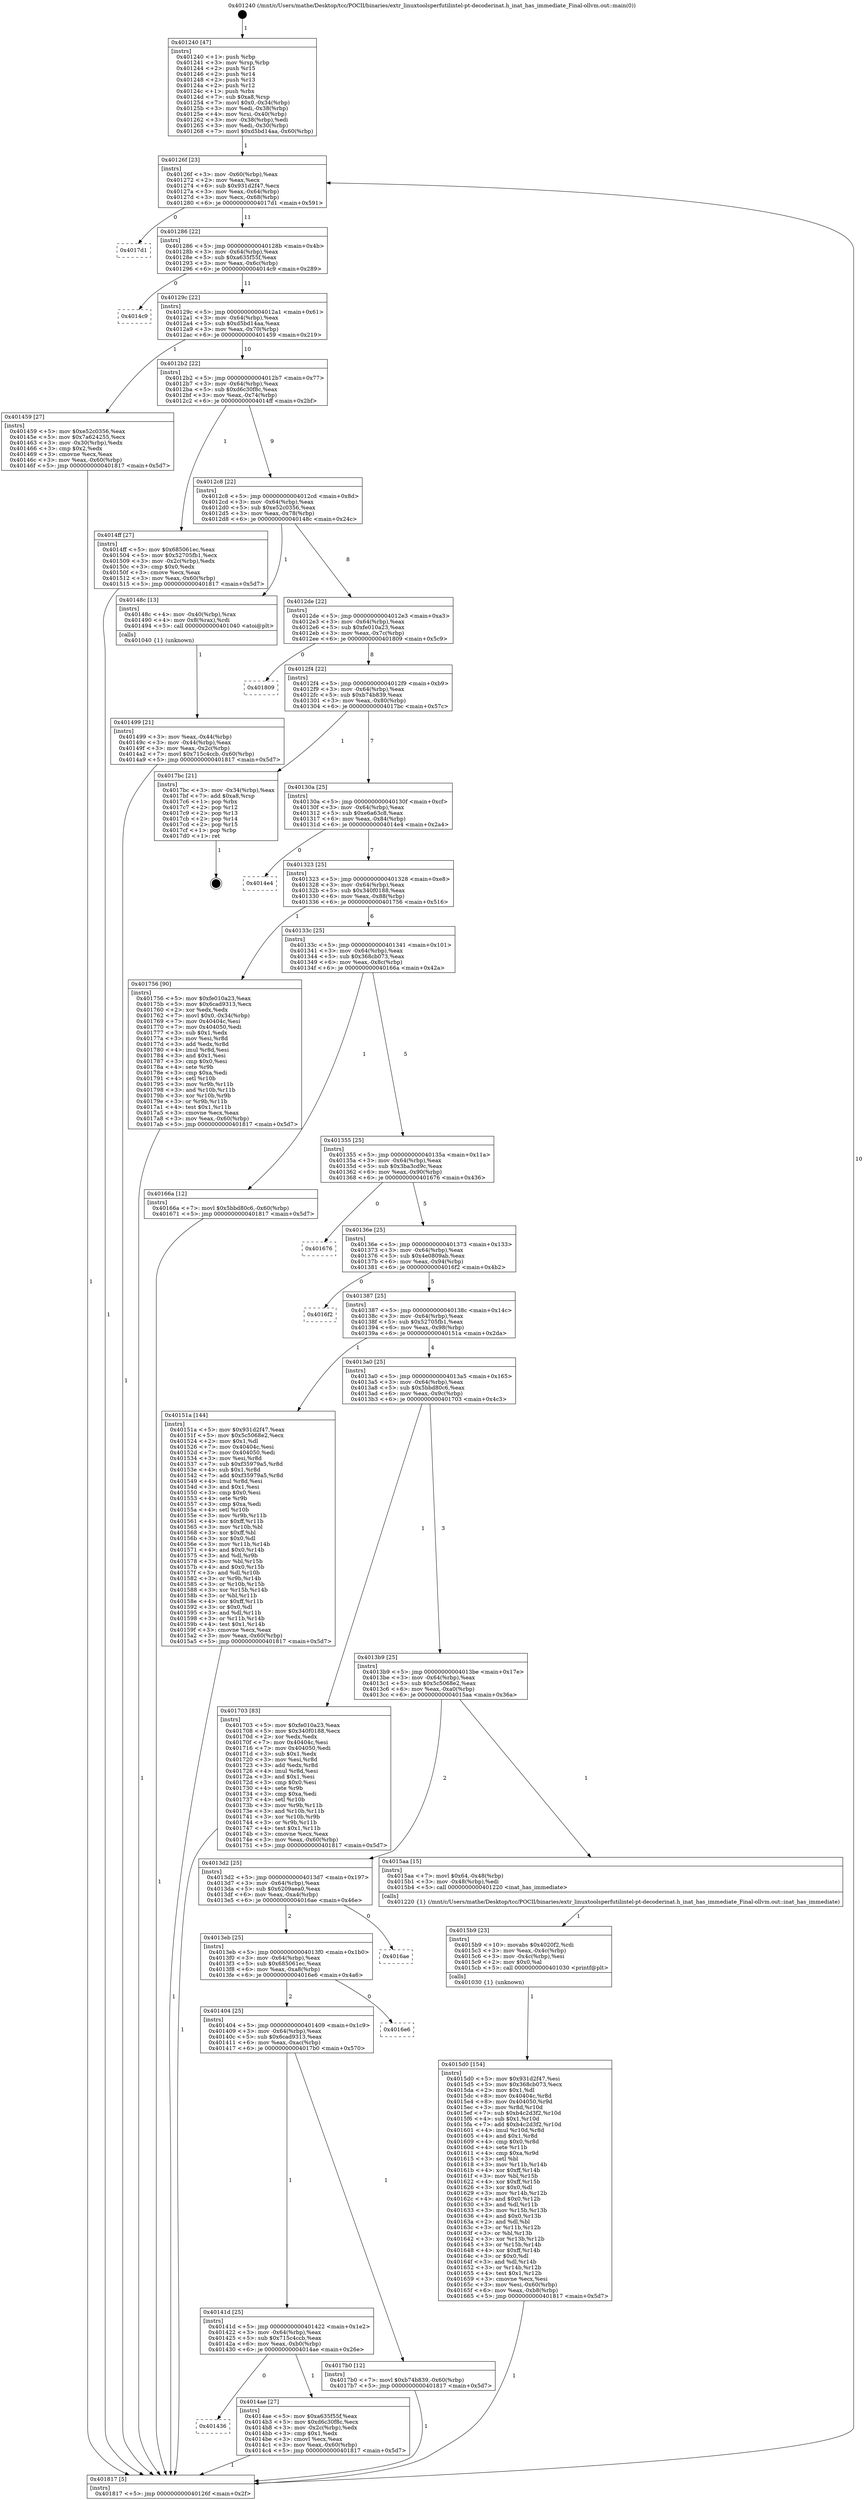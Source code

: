 digraph "0x401240" {
  label = "0x401240 (/mnt/c/Users/mathe/Desktop/tcc/POCII/binaries/extr_linuxtoolsperfutilintel-pt-decoderinat.h_inat_has_immediate_Final-ollvm.out::main(0))"
  labelloc = "t"
  node[shape=record]

  Entry [label="",width=0.3,height=0.3,shape=circle,fillcolor=black,style=filled]
  "0x40126f" [label="{
     0x40126f [23]\l
     | [instrs]\l
     &nbsp;&nbsp;0x40126f \<+3\>: mov -0x60(%rbp),%eax\l
     &nbsp;&nbsp;0x401272 \<+2\>: mov %eax,%ecx\l
     &nbsp;&nbsp;0x401274 \<+6\>: sub $0x931d2f47,%ecx\l
     &nbsp;&nbsp;0x40127a \<+3\>: mov %eax,-0x64(%rbp)\l
     &nbsp;&nbsp;0x40127d \<+3\>: mov %ecx,-0x68(%rbp)\l
     &nbsp;&nbsp;0x401280 \<+6\>: je 00000000004017d1 \<main+0x591\>\l
  }"]
  "0x4017d1" [label="{
     0x4017d1\l
  }", style=dashed]
  "0x401286" [label="{
     0x401286 [22]\l
     | [instrs]\l
     &nbsp;&nbsp;0x401286 \<+5\>: jmp 000000000040128b \<main+0x4b\>\l
     &nbsp;&nbsp;0x40128b \<+3\>: mov -0x64(%rbp),%eax\l
     &nbsp;&nbsp;0x40128e \<+5\>: sub $0xa635f55f,%eax\l
     &nbsp;&nbsp;0x401293 \<+3\>: mov %eax,-0x6c(%rbp)\l
     &nbsp;&nbsp;0x401296 \<+6\>: je 00000000004014c9 \<main+0x289\>\l
  }"]
  Exit [label="",width=0.3,height=0.3,shape=circle,fillcolor=black,style=filled,peripheries=2]
  "0x4014c9" [label="{
     0x4014c9\l
  }", style=dashed]
  "0x40129c" [label="{
     0x40129c [22]\l
     | [instrs]\l
     &nbsp;&nbsp;0x40129c \<+5\>: jmp 00000000004012a1 \<main+0x61\>\l
     &nbsp;&nbsp;0x4012a1 \<+3\>: mov -0x64(%rbp),%eax\l
     &nbsp;&nbsp;0x4012a4 \<+5\>: sub $0xd5bd14aa,%eax\l
     &nbsp;&nbsp;0x4012a9 \<+3\>: mov %eax,-0x70(%rbp)\l
     &nbsp;&nbsp;0x4012ac \<+6\>: je 0000000000401459 \<main+0x219\>\l
  }"]
  "0x4015d0" [label="{
     0x4015d0 [154]\l
     | [instrs]\l
     &nbsp;&nbsp;0x4015d0 \<+5\>: mov $0x931d2f47,%esi\l
     &nbsp;&nbsp;0x4015d5 \<+5\>: mov $0x368cb073,%ecx\l
     &nbsp;&nbsp;0x4015da \<+2\>: mov $0x1,%dl\l
     &nbsp;&nbsp;0x4015dc \<+8\>: mov 0x40404c,%r8d\l
     &nbsp;&nbsp;0x4015e4 \<+8\>: mov 0x404050,%r9d\l
     &nbsp;&nbsp;0x4015ec \<+3\>: mov %r8d,%r10d\l
     &nbsp;&nbsp;0x4015ef \<+7\>: sub $0xb4c2d3f2,%r10d\l
     &nbsp;&nbsp;0x4015f6 \<+4\>: sub $0x1,%r10d\l
     &nbsp;&nbsp;0x4015fa \<+7\>: add $0xb4c2d3f2,%r10d\l
     &nbsp;&nbsp;0x401601 \<+4\>: imul %r10d,%r8d\l
     &nbsp;&nbsp;0x401605 \<+4\>: and $0x1,%r8d\l
     &nbsp;&nbsp;0x401609 \<+4\>: cmp $0x0,%r8d\l
     &nbsp;&nbsp;0x40160d \<+4\>: sete %r11b\l
     &nbsp;&nbsp;0x401611 \<+4\>: cmp $0xa,%r9d\l
     &nbsp;&nbsp;0x401615 \<+3\>: setl %bl\l
     &nbsp;&nbsp;0x401618 \<+3\>: mov %r11b,%r14b\l
     &nbsp;&nbsp;0x40161b \<+4\>: xor $0xff,%r14b\l
     &nbsp;&nbsp;0x40161f \<+3\>: mov %bl,%r15b\l
     &nbsp;&nbsp;0x401622 \<+4\>: xor $0xff,%r15b\l
     &nbsp;&nbsp;0x401626 \<+3\>: xor $0x0,%dl\l
     &nbsp;&nbsp;0x401629 \<+3\>: mov %r14b,%r12b\l
     &nbsp;&nbsp;0x40162c \<+4\>: and $0x0,%r12b\l
     &nbsp;&nbsp;0x401630 \<+3\>: and %dl,%r11b\l
     &nbsp;&nbsp;0x401633 \<+3\>: mov %r15b,%r13b\l
     &nbsp;&nbsp;0x401636 \<+4\>: and $0x0,%r13b\l
     &nbsp;&nbsp;0x40163a \<+2\>: and %dl,%bl\l
     &nbsp;&nbsp;0x40163c \<+3\>: or %r11b,%r12b\l
     &nbsp;&nbsp;0x40163f \<+3\>: or %bl,%r13b\l
     &nbsp;&nbsp;0x401642 \<+3\>: xor %r13b,%r12b\l
     &nbsp;&nbsp;0x401645 \<+3\>: or %r15b,%r14b\l
     &nbsp;&nbsp;0x401648 \<+4\>: xor $0xff,%r14b\l
     &nbsp;&nbsp;0x40164c \<+3\>: or $0x0,%dl\l
     &nbsp;&nbsp;0x40164f \<+3\>: and %dl,%r14b\l
     &nbsp;&nbsp;0x401652 \<+3\>: or %r14b,%r12b\l
     &nbsp;&nbsp;0x401655 \<+4\>: test $0x1,%r12b\l
     &nbsp;&nbsp;0x401659 \<+3\>: cmovne %ecx,%esi\l
     &nbsp;&nbsp;0x40165c \<+3\>: mov %esi,-0x60(%rbp)\l
     &nbsp;&nbsp;0x40165f \<+6\>: mov %eax,-0xb8(%rbp)\l
     &nbsp;&nbsp;0x401665 \<+5\>: jmp 0000000000401817 \<main+0x5d7\>\l
  }"]
  "0x401459" [label="{
     0x401459 [27]\l
     | [instrs]\l
     &nbsp;&nbsp;0x401459 \<+5\>: mov $0xe52c0356,%eax\l
     &nbsp;&nbsp;0x40145e \<+5\>: mov $0x7a624255,%ecx\l
     &nbsp;&nbsp;0x401463 \<+3\>: mov -0x30(%rbp),%edx\l
     &nbsp;&nbsp;0x401466 \<+3\>: cmp $0x2,%edx\l
     &nbsp;&nbsp;0x401469 \<+3\>: cmovne %ecx,%eax\l
     &nbsp;&nbsp;0x40146c \<+3\>: mov %eax,-0x60(%rbp)\l
     &nbsp;&nbsp;0x40146f \<+5\>: jmp 0000000000401817 \<main+0x5d7\>\l
  }"]
  "0x4012b2" [label="{
     0x4012b2 [22]\l
     | [instrs]\l
     &nbsp;&nbsp;0x4012b2 \<+5\>: jmp 00000000004012b7 \<main+0x77\>\l
     &nbsp;&nbsp;0x4012b7 \<+3\>: mov -0x64(%rbp),%eax\l
     &nbsp;&nbsp;0x4012ba \<+5\>: sub $0xd6c30f8c,%eax\l
     &nbsp;&nbsp;0x4012bf \<+3\>: mov %eax,-0x74(%rbp)\l
     &nbsp;&nbsp;0x4012c2 \<+6\>: je 00000000004014ff \<main+0x2bf\>\l
  }"]
  "0x401817" [label="{
     0x401817 [5]\l
     | [instrs]\l
     &nbsp;&nbsp;0x401817 \<+5\>: jmp 000000000040126f \<main+0x2f\>\l
  }"]
  "0x401240" [label="{
     0x401240 [47]\l
     | [instrs]\l
     &nbsp;&nbsp;0x401240 \<+1\>: push %rbp\l
     &nbsp;&nbsp;0x401241 \<+3\>: mov %rsp,%rbp\l
     &nbsp;&nbsp;0x401244 \<+2\>: push %r15\l
     &nbsp;&nbsp;0x401246 \<+2\>: push %r14\l
     &nbsp;&nbsp;0x401248 \<+2\>: push %r13\l
     &nbsp;&nbsp;0x40124a \<+2\>: push %r12\l
     &nbsp;&nbsp;0x40124c \<+1\>: push %rbx\l
     &nbsp;&nbsp;0x40124d \<+7\>: sub $0xa8,%rsp\l
     &nbsp;&nbsp;0x401254 \<+7\>: movl $0x0,-0x34(%rbp)\l
     &nbsp;&nbsp;0x40125b \<+3\>: mov %edi,-0x38(%rbp)\l
     &nbsp;&nbsp;0x40125e \<+4\>: mov %rsi,-0x40(%rbp)\l
     &nbsp;&nbsp;0x401262 \<+3\>: mov -0x38(%rbp),%edi\l
     &nbsp;&nbsp;0x401265 \<+3\>: mov %edi,-0x30(%rbp)\l
     &nbsp;&nbsp;0x401268 \<+7\>: movl $0xd5bd14aa,-0x60(%rbp)\l
  }"]
  "0x4015b9" [label="{
     0x4015b9 [23]\l
     | [instrs]\l
     &nbsp;&nbsp;0x4015b9 \<+10\>: movabs $0x4020f2,%rdi\l
     &nbsp;&nbsp;0x4015c3 \<+3\>: mov %eax,-0x4c(%rbp)\l
     &nbsp;&nbsp;0x4015c6 \<+3\>: mov -0x4c(%rbp),%esi\l
     &nbsp;&nbsp;0x4015c9 \<+2\>: mov $0x0,%al\l
     &nbsp;&nbsp;0x4015cb \<+5\>: call 0000000000401030 \<printf@plt\>\l
     | [calls]\l
     &nbsp;&nbsp;0x401030 \{1\} (unknown)\l
  }"]
  "0x4014ff" [label="{
     0x4014ff [27]\l
     | [instrs]\l
     &nbsp;&nbsp;0x4014ff \<+5\>: mov $0x685061ec,%eax\l
     &nbsp;&nbsp;0x401504 \<+5\>: mov $0x52705fb1,%ecx\l
     &nbsp;&nbsp;0x401509 \<+3\>: mov -0x2c(%rbp),%edx\l
     &nbsp;&nbsp;0x40150c \<+3\>: cmp $0x0,%edx\l
     &nbsp;&nbsp;0x40150f \<+3\>: cmove %ecx,%eax\l
     &nbsp;&nbsp;0x401512 \<+3\>: mov %eax,-0x60(%rbp)\l
     &nbsp;&nbsp;0x401515 \<+5\>: jmp 0000000000401817 \<main+0x5d7\>\l
  }"]
  "0x4012c8" [label="{
     0x4012c8 [22]\l
     | [instrs]\l
     &nbsp;&nbsp;0x4012c8 \<+5\>: jmp 00000000004012cd \<main+0x8d\>\l
     &nbsp;&nbsp;0x4012cd \<+3\>: mov -0x64(%rbp),%eax\l
     &nbsp;&nbsp;0x4012d0 \<+5\>: sub $0xe52c0356,%eax\l
     &nbsp;&nbsp;0x4012d5 \<+3\>: mov %eax,-0x78(%rbp)\l
     &nbsp;&nbsp;0x4012d8 \<+6\>: je 000000000040148c \<main+0x24c\>\l
  }"]
  "0x401436" [label="{
     0x401436\l
  }", style=dashed]
  "0x40148c" [label="{
     0x40148c [13]\l
     | [instrs]\l
     &nbsp;&nbsp;0x40148c \<+4\>: mov -0x40(%rbp),%rax\l
     &nbsp;&nbsp;0x401490 \<+4\>: mov 0x8(%rax),%rdi\l
     &nbsp;&nbsp;0x401494 \<+5\>: call 0000000000401040 \<atoi@plt\>\l
     | [calls]\l
     &nbsp;&nbsp;0x401040 \{1\} (unknown)\l
  }"]
  "0x4012de" [label="{
     0x4012de [22]\l
     | [instrs]\l
     &nbsp;&nbsp;0x4012de \<+5\>: jmp 00000000004012e3 \<main+0xa3\>\l
     &nbsp;&nbsp;0x4012e3 \<+3\>: mov -0x64(%rbp),%eax\l
     &nbsp;&nbsp;0x4012e6 \<+5\>: sub $0xfe010a23,%eax\l
     &nbsp;&nbsp;0x4012eb \<+3\>: mov %eax,-0x7c(%rbp)\l
     &nbsp;&nbsp;0x4012ee \<+6\>: je 0000000000401809 \<main+0x5c9\>\l
  }"]
  "0x401499" [label="{
     0x401499 [21]\l
     | [instrs]\l
     &nbsp;&nbsp;0x401499 \<+3\>: mov %eax,-0x44(%rbp)\l
     &nbsp;&nbsp;0x40149c \<+3\>: mov -0x44(%rbp),%eax\l
     &nbsp;&nbsp;0x40149f \<+3\>: mov %eax,-0x2c(%rbp)\l
     &nbsp;&nbsp;0x4014a2 \<+7\>: movl $0x715c4ccb,-0x60(%rbp)\l
     &nbsp;&nbsp;0x4014a9 \<+5\>: jmp 0000000000401817 \<main+0x5d7\>\l
  }"]
  "0x4014ae" [label="{
     0x4014ae [27]\l
     | [instrs]\l
     &nbsp;&nbsp;0x4014ae \<+5\>: mov $0xa635f55f,%eax\l
     &nbsp;&nbsp;0x4014b3 \<+5\>: mov $0xd6c30f8c,%ecx\l
     &nbsp;&nbsp;0x4014b8 \<+3\>: mov -0x2c(%rbp),%edx\l
     &nbsp;&nbsp;0x4014bb \<+3\>: cmp $0x1,%edx\l
     &nbsp;&nbsp;0x4014be \<+3\>: cmovl %ecx,%eax\l
     &nbsp;&nbsp;0x4014c1 \<+3\>: mov %eax,-0x60(%rbp)\l
     &nbsp;&nbsp;0x4014c4 \<+5\>: jmp 0000000000401817 \<main+0x5d7\>\l
  }"]
  "0x401809" [label="{
     0x401809\l
  }", style=dashed]
  "0x4012f4" [label="{
     0x4012f4 [22]\l
     | [instrs]\l
     &nbsp;&nbsp;0x4012f4 \<+5\>: jmp 00000000004012f9 \<main+0xb9\>\l
     &nbsp;&nbsp;0x4012f9 \<+3\>: mov -0x64(%rbp),%eax\l
     &nbsp;&nbsp;0x4012fc \<+5\>: sub $0xb74b839,%eax\l
     &nbsp;&nbsp;0x401301 \<+3\>: mov %eax,-0x80(%rbp)\l
     &nbsp;&nbsp;0x401304 \<+6\>: je 00000000004017bc \<main+0x57c\>\l
  }"]
  "0x40141d" [label="{
     0x40141d [25]\l
     | [instrs]\l
     &nbsp;&nbsp;0x40141d \<+5\>: jmp 0000000000401422 \<main+0x1e2\>\l
     &nbsp;&nbsp;0x401422 \<+3\>: mov -0x64(%rbp),%eax\l
     &nbsp;&nbsp;0x401425 \<+5\>: sub $0x715c4ccb,%eax\l
     &nbsp;&nbsp;0x40142a \<+6\>: mov %eax,-0xb0(%rbp)\l
     &nbsp;&nbsp;0x401430 \<+6\>: je 00000000004014ae \<main+0x26e\>\l
  }"]
  "0x4017bc" [label="{
     0x4017bc [21]\l
     | [instrs]\l
     &nbsp;&nbsp;0x4017bc \<+3\>: mov -0x34(%rbp),%eax\l
     &nbsp;&nbsp;0x4017bf \<+7\>: add $0xa8,%rsp\l
     &nbsp;&nbsp;0x4017c6 \<+1\>: pop %rbx\l
     &nbsp;&nbsp;0x4017c7 \<+2\>: pop %r12\l
     &nbsp;&nbsp;0x4017c9 \<+2\>: pop %r13\l
     &nbsp;&nbsp;0x4017cb \<+2\>: pop %r14\l
     &nbsp;&nbsp;0x4017cd \<+2\>: pop %r15\l
     &nbsp;&nbsp;0x4017cf \<+1\>: pop %rbp\l
     &nbsp;&nbsp;0x4017d0 \<+1\>: ret\l
  }"]
  "0x40130a" [label="{
     0x40130a [25]\l
     | [instrs]\l
     &nbsp;&nbsp;0x40130a \<+5\>: jmp 000000000040130f \<main+0xcf\>\l
     &nbsp;&nbsp;0x40130f \<+3\>: mov -0x64(%rbp),%eax\l
     &nbsp;&nbsp;0x401312 \<+5\>: sub $0xe6a63c8,%eax\l
     &nbsp;&nbsp;0x401317 \<+6\>: mov %eax,-0x84(%rbp)\l
     &nbsp;&nbsp;0x40131d \<+6\>: je 00000000004014e4 \<main+0x2a4\>\l
  }"]
  "0x4017b0" [label="{
     0x4017b0 [12]\l
     | [instrs]\l
     &nbsp;&nbsp;0x4017b0 \<+7\>: movl $0xb74b839,-0x60(%rbp)\l
     &nbsp;&nbsp;0x4017b7 \<+5\>: jmp 0000000000401817 \<main+0x5d7\>\l
  }"]
  "0x4014e4" [label="{
     0x4014e4\l
  }", style=dashed]
  "0x401323" [label="{
     0x401323 [25]\l
     | [instrs]\l
     &nbsp;&nbsp;0x401323 \<+5\>: jmp 0000000000401328 \<main+0xe8\>\l
     &nbsp;&nbsp;0x401328 \<+3\>: mov -0x64(%rbp),%eax\l
     &nbsp;&nbsp;0x40132b \<+5\>: sub $0x340f0188,%eax\l
     &nbsp;&nbsp;0x401330 \<+6\>: mov %eax,-0x88(%rbp)\l
     &nbsp;&nbsp;0x401336 \<+6\>: je 0000000000401756 \<main+0x516\>\l
  }"]
  "0x401404" [label="{
     0x401404 [25]\l
     | [instrs]\l
     &nbsp;&nbsp;0x401404 \<+5\>: jmp 0000000000401409 \<main+0x1c9\>\l
     &nbsp;&nbsp;0x401409 \<+3\>: mov -0x64(%rbp),%eax\l
     &nbsp;&nbsp;0x40140c \<+5\>: sub $0x6cad9313,%eax\l
     &nbsp;&nbsp;0x401411 \<+6\>: mov %eax,-0xac(%rbp)\l
     &nbsp;&nbsp;0x401417 \<+6\>: je 00000000004017b0 \<main+0x570\>\l
  }"]
  "0x401756" [label="{
     0x401756 [90]\l
     | [instrs]\l
     &nbsp;&nbsp;0x401756 \<+5\>: mov $0xfe010a23,%eax\l
     &nbsp;&nbsp;0x40175b \<+5\>: mov $0x6cad9313,%ecx\l
     &nbsp;&nbsp;0x401760 \<+2\>: xor %edx,%edx\l
     &nbsp;&nbsp;0x401762 \<+7\>: movl $0x0,-0x34(%rbp)\l
     &nbsp;&nbsp;0x401769 \<+7\>: mov 0x40404c,%esi\l
     &nbsp;&nbsp;0x401770 \<+7\>: mov 0x404050,%edi\l
     &nbsp;&nbsp;0x401777 \<+3\>: sub $0x1,%edx\l
     &nbsp;&nbsp;0x40177a \<+3\>: mov %esi,%r8d\l
     &nbsp;&nbsp;0x40177d \<+3\>: add %edx,%r8d\l
     &nbsp;&nbsp;0x401780 \<+4\>: imul %r8d,%esi\l
     &nbsp;&nbsp;0x401784 \<+3\>: and $0x1,%esi\l
     &nbsp;&nbsp;0x401787 \<+3\>: cmp $0x0,%esi\l
     &nbsp;&nbsp;0x40178a \<+4\>: sete %r9b\l
     &nbsp;&nbsp;0x40178e \<+3\>: cmp $0xa,%edi\l
     &nbsp;&nbsp;0x401791 \<+4\>: setl %r10b\l
     &nbsp;&nbsp;0x401795 \<+3\>: mov %r9b,%r11b\l
     &nbsp;&nbsp;0x401798 \<+3\>: and %r10b,%r11b\l
     &nbsp;&nbsp;0x40179b \<+3\>: xor %r10b,%r9b\l
     &nbsp;&nbsp;0x40179e \<+3\>: or %r9b,%r11b\l
     &nbsp;&nbsp;0x4017a1 \<+4\>: test $0x1,%r11b\l
     &nbsp;&nbsp;0x4017a5 \<+3\>: cmovne %ecx,%eax\l
     &nbsp;&nbsp;0x4017a8 \<+3\>: mov %eax,-0x60(%rbp)\l
     &nbsp;&nbsp;0x4017ab \<+5\>: jmp 0000000000401817 \<main+0x5d7\>\l
  }"]
  "0x40133c" [label="{
     0x40133c [25]\l
     | [instrs]\l
     &nbsp;&nbsp;0x40133c \<+5\>: jmp 0000000000401341 \<main+0x101\>\l
     &nbsp;&nbsp;0x401341 \<+3\>: mov -0x64(%rbp),%eax\l
     &nbsp;&nbsp;0x401344 \<+5\>: sub $0x368cb073,%eax\l
     &nbsp;&nbsp;0x401349 \<+6\>: mov %eax,-0x8c(%rbp)\l
     &nbsp;&nbsp;0x40134f \<+6\>: je 000000000040166a \<main+0x42a\>\l
  }"]
  "0x4016e6" [label="{
     0x4016e6\l
  }", style=dashed]
  "0x40166a" [label="{
     0x40166a [12]\l
     | [instrs]\l
     &nbsp;&nbsp;0x40166a \<+7\>: movl $0x5bbd80c6,-0x60(%rbp)\l
     &nbsp;&nbsp;0x401671 \<+5\>: jmp 0000000000401817 \<main+0x5d7\>\l
  }"]
  "0x401355" [label="{
     0x401355 [25]\l
     | [instrs]\l
     &nbsp;&nbsp;0x401355 \<+5\>: jmp 000000000040135a \<main+0x11a\>\l
     &nbsp;&nbsp;0x40135a \<+3\>: mov -0x64(%rbp),%eax\l
     &nbsp;&nbsp;0x40135d \<+5\>: sub $0x3ba3cd9c,%eax\l
     &nbsp;&nbsp;0x401362 \<+6\>: mov %eax,-0x90(%rbp)\l
     &nbsp;&nbsp;0x401368 \<+6\>: je 0000000000401676 \<main+0x436\>\l
  }"]
  "0x4013eb" [label="{
     0x4013eb [25]\l
     | [instrs]\l
     &nbsp;&nbsp;0x4013eb \<+5\>: jmp 00000000004013f0 \<main+0x1b0\>\l
     &nbsp;&nbsp;0x4013f0 \<+3\>: mov -0x64(%rbp),%eax\l
     &nbsp;&nbsp;0x4013f3 \<+5\>: sub $0x685061ec,%eax\l
     &nbsp;&nbsp;0x4013f8 \<+6\>: mov %eax,-0xa8(%rbp)\l
     &nbsp;&nbsp;0x4013fe \<+6\>: je 00000000004016e6 \<main+0x4a6\>\l
  }"]
  "0x401676" [label="{
     0x401676\l
  }", style=dashed]
  "0x40136e" [label="{
     0x40136e [25]\l
     | [instrs]\l
     &nbsp;&nbsp;0x40136e \<+5\>: jmp 0000000000401373 \<main+0x133\>\l
     &nbsp;&nbsp;0x401373 \<+3\>: mov -0x64(%rbp),%eax\l
     &nbsp;&nbsp;0x401376 \<+5\>: sub $0x4e0809ab,%eax\l
     &nbsp;&nbsp;0x40137b \<+6\>: mov %eax,-0x94(%rbp)\l
     &nbsp;&nbsp;0x401381 \<+6\>: je 00000000004016f2 \<main+0x4b2\>\l
  }"]
  "0x4016ae" [label="{
     0x4016ae\l
  }", style=dashed]
  "0x4016f2" [label="{
     0x4016f2\l
  }", style=dashed]
  "0x401387" [label="{
     0x401387 [25]\l
     | [instrs]\l
     &nbsp;&nbsp;0x401387 \<+5\>: jmp 000000000040138c \<main+0x14c\>\l
     &nbsp;&nbsp;0x40138c \<+3\>: mov -0x64(%rbp),%eax\l
     &nbsp;&nbsp;0x40138f \<+5\>: sub $0x52705fb1,%eax\l
     &nbsp;&nbsp;0x401394 \<+6\>: mov %eax,-0x98(%rbp)\l
     &nbsp;&nbsp;0x40139a \<+6\>: je 000000000040151a \<main+0x2da\>\l
  }"]
  "0x4013d2" [label="{
     0x4013d2 [25]\l
     | [instrs]\l
     &nbsp;&nbsp;0x4013d2 \<+5\>: jmp 00000000004013d7 \<main+0x197\>\l
     &nbsp;&nbsp;0x4013d7 \<+3\>: mov -0x64(%rbp),%eax\l
     &nbsp;&nbsp;0x4013da \<+5\>: sub $0x6209aea0,%eax\l
     &nbsp;&nbsp;0x4013df \<+6\>: mov %eax,-0xa4(%rbp)\l
     &nbsp;&nbsp;0x4013e5 \<+6\>: je 00000000004016ae \<main+0x46e\>\l
  }"]
  "0x40151a" [label="{
     0x40151a [144]\l
     | [instrs]\l
     &nbsp;&nbsp;0x40151a \<+5\>: mov $0x931d2f47,%eax\l
     &nbsp;&nbsp;0x40151f \<+5\>: mov $0x5c5068e2,%ecx\l
     &nbsp;&nbsp;0x401524 \<+2\>: mov $0x1,%dl\l
     &nbsp;&nbsp;0x401526 \<+7\>: mov 0x40404c,%esi\l
     &nbsp;&nbsp;0x40152d \<+7\>: mov 0x404050,%edi\l
     &nbsp;&nbsp;0x401534 \<+3\>: mov %esi,%r8d\l
     &nbsp;&nbsp;0x401537 \<+7\>: sub $0xf35979a5,%r8d\l
     &nbsp;&nbsp;0x40153e \<+4\>: sub $0x1,%r8d\l
     &nbsp;&nbsp;0x401542 \<+7\>: add $0xf35979a5,%r8d\l
     &nbsp;&nbsp;0x401549 \<+4\>: imul %r8d,%esi\l
     &nbsp;&nbsp;0x40154d \<+3\>: and $0x1,%esi\l
     &nbsp;&nbsp;0x401550 \<+3\>: cmp $0x0,%esi\l
     &nbsp;&nbsp;0x401553 \<+4\>: sete %r9b\l
     &nbsp;&nbsp;0x401557 \<+3\>: cmp $0xa,%edi\l
     &nbsp;&nbsp;0x40155a \<+4\>: setl %r10b\l
     &nbsp;&nbsp;0x40155e \<+3\>: mov %r9b,%r11b\l
     &nbsp;&nbsp;0x401561 \<+4\>: xor $0xff,%r11b\l
     &nbsp;&nbsp;0x401565 \<+3\>: mov %r10b,%bl\l
     &nbsp;&nbsp;0x401568 \<+3\>: xor $0xff,%bl\l
     &nbsp;&nbsp;0x40156b \<+3\>: xor $0x0,%dl\l
     &nbsp;&nbsp;0x40156e \<+3\>: mov %r11b,%r14b\l
     &nbsp;&nbsp;0x401571 \<+4\>: and $0x0,%r14b\l
     &nbsp;&nbsp;0x401575 \<+3\>: and %dl,%r9b\l
     &nbsp;&nbsp;0x401578 \<+3\>: mov %bl,%r15b\l
     &nbsp;&nbsp;0x40157b \<+4\>: and $0x0,%r15b\l
     &nbsp;&nbsp;0x40157f \<+3\>: and %dl,%r10b\l
     &nbsp;&nbsp;0x401582 \<+3\>: or %r9b,%r14b\l
     &nbsp;&nbsp;0x401585 \<+3\>: or %r10b,%r15b\l
     &nbsp;&nbsp;0x401588 \<+3\>: xor %r15b,%r14b\l
     &nbsp;&nbsp;0x40158b \<+3\>: or %bl,%r11b\l
     &nbsp;&nbsp;0x40158e \<+4\>: xor $0xff,%r11b\l
     &nbsp;&nbsp;0x401592 \<+3\>: or $0x0,%dl\l
     &nbsp;&nbsp;0x401595 \<+3\>: and %dl,%r11b\l
     &nbsp;&nbsp;0x401598 \<+3\>: or %r11b,%r14b\l
     &nbsp;&nbsp;0x40159b \<+4\>: test $0x1,%r14b\l
     &nbsp;&nbsp;0x40159f \<+3\>: cmovne %ecx,%eax\l
     &nbsp;&nbsp;0x4015a2 \<+3\>: mov %eax,-0x60(%rbp)\l
     &nbsp;&nbsp;0x4015a5 \<+5\>: jmp 0000000000401817 \<main+0x5d7\>\l
  }"]
  "0x4013a0" [label="{
     0x4013a0 [25]\l
     | [instrs]\l
     &nbsp;&nbsp;0x4013a0 \<+5\>: jmp 00000000004013a5 \<main+0x165\>\l
     &nbsp;&nbsp;0x4013a5 \<+3\>: mov -0x64(%rbp),%eax\l
     &nbsp;&nbsp;0x4013a8 \<+5\>: sub $0x5bbd80c6,%eax\l
     &nbsp;&nbsp;0x4013ad \<+6\>: mov %eax,-0x9c(%rbp)\l
     &nbsp;&nbsp;0x4013b3 \<+6\>: je 0000000000401703 \<main+0x4c3\>\l
  }"]
  "0x4015aa" [label="{
     0x4015aa [15]\l
     | [instrs]\l
     &nbsp;&nbsp;0x4015aa \<+7\>: movl $0x64,-0x48(%rbp)\l
     &nbsp;&nbsp;0x4015b1 \<+3\>: mov -0x48(%rbp),%edi\l
     &nbsp;&nbsp;0x4015b4 \<+5\>: call 0000000000401220 \<inat_has_immediate\>\l
     | [calls]\l
     &nbsp;&nbsp;0x401220 \{1\} (/mnt/c/Users/mathe/Desktop/tcc/POCII/binaries/extr_linuxtoolsperfutilintel-pt-decoderinat.h_inat_has_immediate_Final-ollvm.out::inat_has_immediate)\l
  }"]
  "0x401703" [label="{
     0x401703 [83]\l
     | [instrs]\l
     &nbsp;&nbsp;0x401703 \<+5\>: mov $0xfe010a23,%eax\l
     &nbsp;&nbsp;0x401708 \<+5\>: mov $0x340f0188,%ecx\l
     &nbsp;&nbsp;0x40170d \<+2\>: xor %edx,%edx\l
     &nbsp;&nbsp;0x40170f \<+7\>: mov 0x40404c,%esi\l
     &nbsp;&nbsp;0x401716 \<+7\>: mov 0x404050,%edi\l
     &nbsp;&nbsp;0x40171d \<+3\>: sub $0x1,%edx\l
     &nbsp;&nbsp;0x401720 \<+3\>: mov %esi,%r8d\l
     &nbsp;&nbsp;0x401723 \<+3\>: add %edx,%r8d\l
     &nbsp;&nbsp;0x401726 \<+4\>: imul %r8d,%esi\l
     &nbsp;&nbsp;0x40172a \<+3\>: and $0x1,%esi\l
     &nbsp;&nbsp;0x40172d \<+3\>: cmp $0x0,%esi\l
     &nbsp;&nbsp;0x401730 \<+4\>: sete %r9b\l
     &nbsp;&nbsp;0x401734 \<+3\>: cmp $0xa,%edi\l
     &nbsp;&nbsp;0x401737 \<+4\>: setl %r10b\l
     &nbsp;&nbsp;0x40173b \<+3\>: mov %r9b,%r11b\l
     &nbsp;&nbsp;0x40173e \<+3\>: and %r10b,%r11b\l
     &nbsp;&nbsp;0x401741 \<+3\>: xor %r10b,%r9b\l
     &nbsp;&nbsp;0x401744 \<+3\>: or %r9b,%r11b\l
     &nbsp;&nbsp;0x401747 \<+4\>: test $0x1,%r11b\l
     &nbsp;&nbsp;0x40174b \<+3\>: cmovne %ecx,%eax\l
     &nbsp;&nbsp;0x40174e \<+3\>: mov %eax,-0x60(%rbp)\l
     &nbsp;&nbsp;0x401751 \<+5\>: jmp 0000000000401817 \<main+0x5d7\>\l
  }"]
  "0x4013b9" [label="{
     0x4013b9 [25]\l
     | [instrs]\l
     &nbsp;&nbsp;0x4013b9 \<+5\>: jmp 00000000004013be \<main+0x17e\>\l
     &nbsp;&nbsp;0x4013be \<+3\>: mov -0x64(%rbp),%eax\l
     &nbsp;&nbsp;0x4013c1 \<+5\>: sub $0x5c5068e2,%eax\l
     &nbsp;&nbsp;0x4013c6 \<+6\>: mov %eax,-0xa0(%rbp)\l
     &nbsp;&nbsp;0x4013cc \<+6\>: je 00000000004015aa \<main+0x36a\>\l
  }"]
  Entry -> "0x401240" [label=" 1"]
  "0x40126f" -> "0x4017d1" [label=" 0"]
  "0x40126f" -> "0x401286" [label=" 11"]
  "0x4017bc" -> Exit [label=" 1"]
  "0x401286" -> "0x4014c9" [label=" 0"]
  "0x401286" -> "0x40129c" [label=" 11"]
  "0x4017b0" -> "0x401817" [label=" 1"]
  "0x40129c" -> "0x401459" [label=" 1"]
  "0x40129c" -> "0x4012b2" [label=" 10"]
  "0x401459" -> "0x401817" [label=" 1"]
  "0x401240" -> "0x40126f" [label=" 1"]
  "0x401817" -> "0x40126f" [label=" 10"]
  "0x401756" -> "0x401817" [label=" 1"]
  "0x4012b2" -> "0x4014ff" [label=" 1"]
  "0x4012b2" -> "0x4012c8" [label=" 9"]
  "0x401703" -> "0x401817" [label=" 1"]
  "0x4012c8" -> "0x40148c" [label=" 1"]
  "0x4012c8" -> "0x4012de" [label=" 8"]
  "0x40148c" -> "0x401499" [label=" 1"]
  "0x401499" -> "0x401817" [label=" 1"]
  "0x40166a" -> "0x401817" [label=" 1"]
  "0x4012de" -> "0x401809" [label=" 0"]
  "0x4012de" -> "0x4012f4" [label=" 8"]
  "0x4015d0" -> "0x401817" [label=" 1"]
  "0x4012f4" -> "0x4017bc" [label=" 1"]
  "0x4012f4" -> "0x40130a" [label=" 7"]
  "0x4015aa" -> "0x4015b9" [label=" 1"]
  "0x40130a" -> "0x4014e4" [label=" 0"]
  "0x40130a" -> "0x401323" [label=" 7"]
  "0x40151a" -> "0x401817" [label=" 1"]
  "0x401323" -> "0x401756" [label=" 1"]
  "0x401323" -> "0x40133c" [label=" 6"]
  "0x4014ae" -> "0x401817" [label=" 1"]
  "0x40133c" -> "0x40166a" [label=" 1"]
  "0x40133c" -> "0x401355" [label=" 5"]
  "0x40141d" -> "0x401436" [label=" 0"]
  "0x401355" -> "0x401676" [label=" 0"]
  "0x401355" -> "0x40136e" [label=" 5"]
  "0x4015b9" -> "0x4015d0" [label=" 1"]
  "0x40136e" -> "0x4016f2" [label=" 0"]
  "0x40136e" -> "0x401387" [label=" 5"]
  "0x401404" -> "0x40141d" [label=" 1"]
  "0x401387" -> "0x40151a" [label=" 1"]
  "0x401387" -> "0x4013a0" [label=" 4"]
  "0x4014ff" -> "0x401817" [label=" 1"]
  "0x4013a0" -> "0x401703" [label=" 1"]
  "0x4013a0" -> "0x4013b9" [label=" 3"]
  "0x4013eb" -> "0x401404" [label=" 2"]
  "0x4013b9" -> "0x4015aa" [label=" 1"]
  "0x4013b9" -> "0x4013d2" [label=" 2"]
  "0x401404" -> "0x4017b0" [label=" 1"]
  "0x4013d2" -> "0x4016ae" [label=" 0"]
  "0x4013d2" -> "0x4013eb" [label=" 2"]
  "0x40141d" -> "0x4014ae" [label=" 1"]
  "0x4013eb" -> "0x4016e6" [label=" 0"]
}

